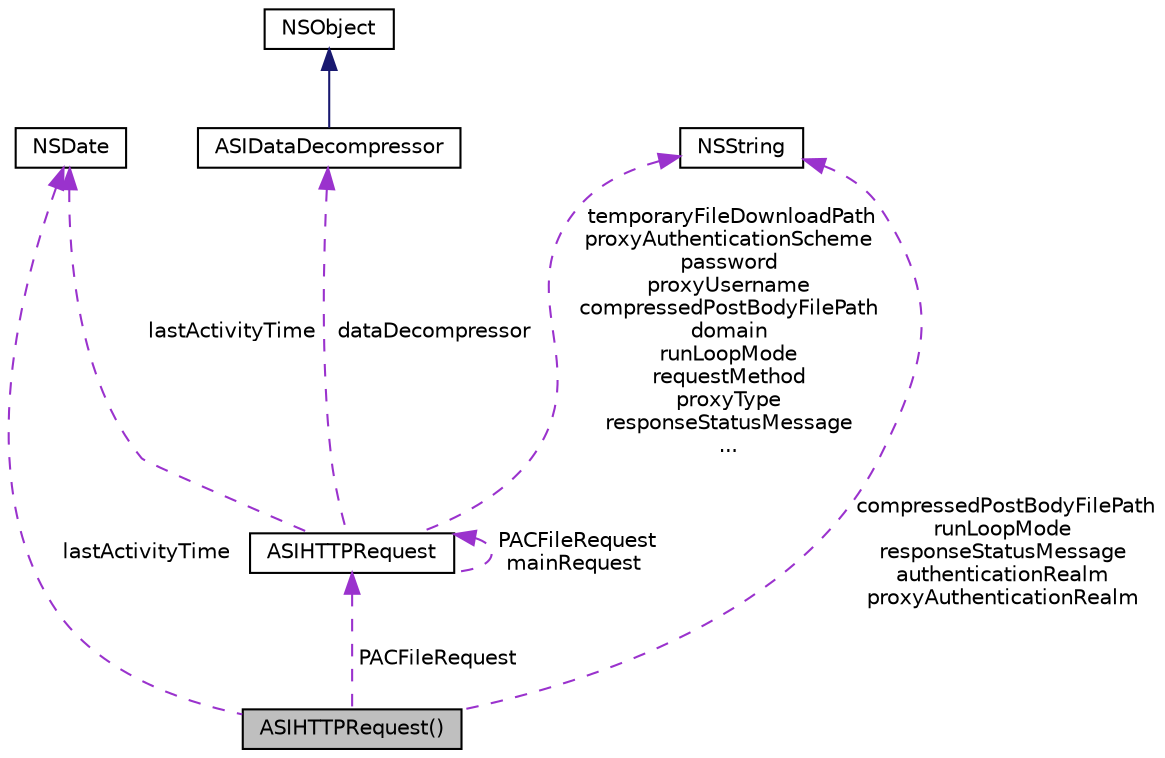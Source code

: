 digraph G
{
  edge [fontname="Helvetica",fontsize="10",labelfontname="Helvetica",labelfontsize="10"];
  node [fontname="Helvetica",fontsize="10",shape=record];
  Node1 [label="ASIHTTPRequest()",height=0.2,width=0.4,color="black", fillcolor="grey75", style="filled" fontcolor="black"];
  Node2 -> Node1 [dir="back",color="darkorchid3",fontsize="10",style="dashed",label=" lastActivityTime" ,fontname="Helvetica"];
  Node2 [label="NSDate",height=0.2,width=0.4,color="black", fillcolor="white", style="filled",URL="$class_n_s_date.html"];
  Node3 -> Node1 [dir="back",color="darkorchid3",fontsize="10",style="dashed",label=" compressedPostBodyFilePath\nrunLoopMode\nresponseStatusMessage\nauthenticationRealm\nproxyAuthenticationRealm" ,fontname="Helvetica"];
  Node3 [label="NSString",height=0.2,width=0.4,color="black", fillcolor="white", style="filled",URL="$class_n_s_string.html"];
  Node4 -> Node1 [dir="back",color="darkorchid3",fontsize="10",style="dashed",label=" PACFileRequest" ,fontname="Helvetica"];
  Node4 [label="ASIHTTPRequest",height=0.2,width=0.4,color="black", fillcolor="white", style="filled",URL="$interface_a_s_i_h_t_t_p_request.html"];
  Node2 -> Node4 [dir="back",color="darkorchid3",fontsize="10",style="dashed",label=" lastActivityTime" ,fontname="Helvetica"];
  Node5 -> Node4 [dir="back",color="darkorchid3",fontsize="10",style="dashed",label=" dataDecompressor" ,fontname="Helvetica"];
  Node5 [label="ASIDataDecompressor",height=0.2,width=0.4,color="black", fillcolor="white", style="filled",URL="$interface_a_s_i_data_decompressor.html"];
  Node6 -> Node5 [dir="back",color="midnightblue",fontsize="10",style="solid",fontname="Helvetica"];
  Node6 [label="NSObject",height=0.2,width=0.4,color="black", fillcolor="white", style="filled",URL="$class_n_s_object.html"];
  Node3 -> Node4 [dir="back",color="darkorchid3",fontsize="10",style="dashed",label=" temporaryFileDownloadPath\nproxyAuthenticationScheme\npassword\nproxyUsername\ncompressedPostBodyFilePath\ndomain\nrunLoopMode\nrequestMethod\nproxyType\nresponseStatusMessage\n..." ,fontname="Helvetica"];
  Node4 -> Node4 [dir="back",color="darkorchid3",fontsize="10",style="dashed",label=" PACFileRequest\nmainRequest" ,fontname="Helvetica"];
}
